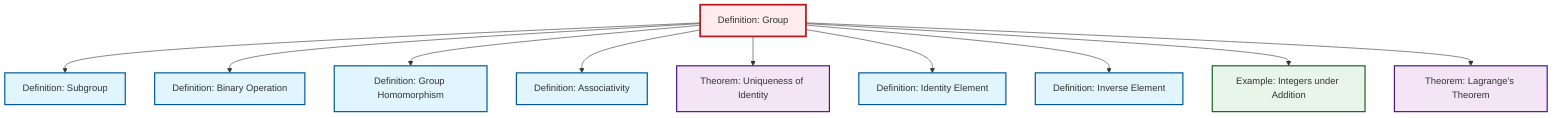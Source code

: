 graph TD
    classDef definition fill:#e1f5fe,stroke:#01579b,stroke-width:2px
    classDef theorem fill:#f3e5f5,stroke:#4a148c,stroke-width:2px
    classDef axiom fill:#fff3e0,stroke:#e65100,stroke-width:2px
    classDef example fill:#e8f5e9,stroke:#1b5e20,stroke-width:2px
    classDef current fill:#ffebee,stroke:#b71c1c,stroke-width:3px
    def-group-example["Definition: Group"]:::definition
    thm-lagrange["Theorem: Lagrange's Theorem"]:::theorem
    def-subgroup["Definition: Subgroup"]:::definition
    def-inverse-element["Definition: Inverse Element"]:::definition
    def-associativity["Definition: Associativity"]:::definition
    thm-unique-identity["Theorem: Uniqueness of Identity"]:::theorem
    ex-integers-addition["Example: Integers under Addition"]:::example
    def-binary-operation["Definition: Binary Operation"]:::definition
    def-homomorphism["Definition: Group Homomorphism"]:::definition
    def-identity-element["Definition: Identity Element"]:::definition
    def-group-example --> def-subgroup
    def-group-example --> def-binary-operation
    def-group-example --> def-homomorphism
    def-group-example --> def-associativity
    def-group-example --> thm-unique-identity
    def-group-example --> def-identity-element
    def-group-example --> def-inverse-element
    def-group-example --> ex-integers-addition
    def-group-example --> thm-lagrange
    class def-group-example current
